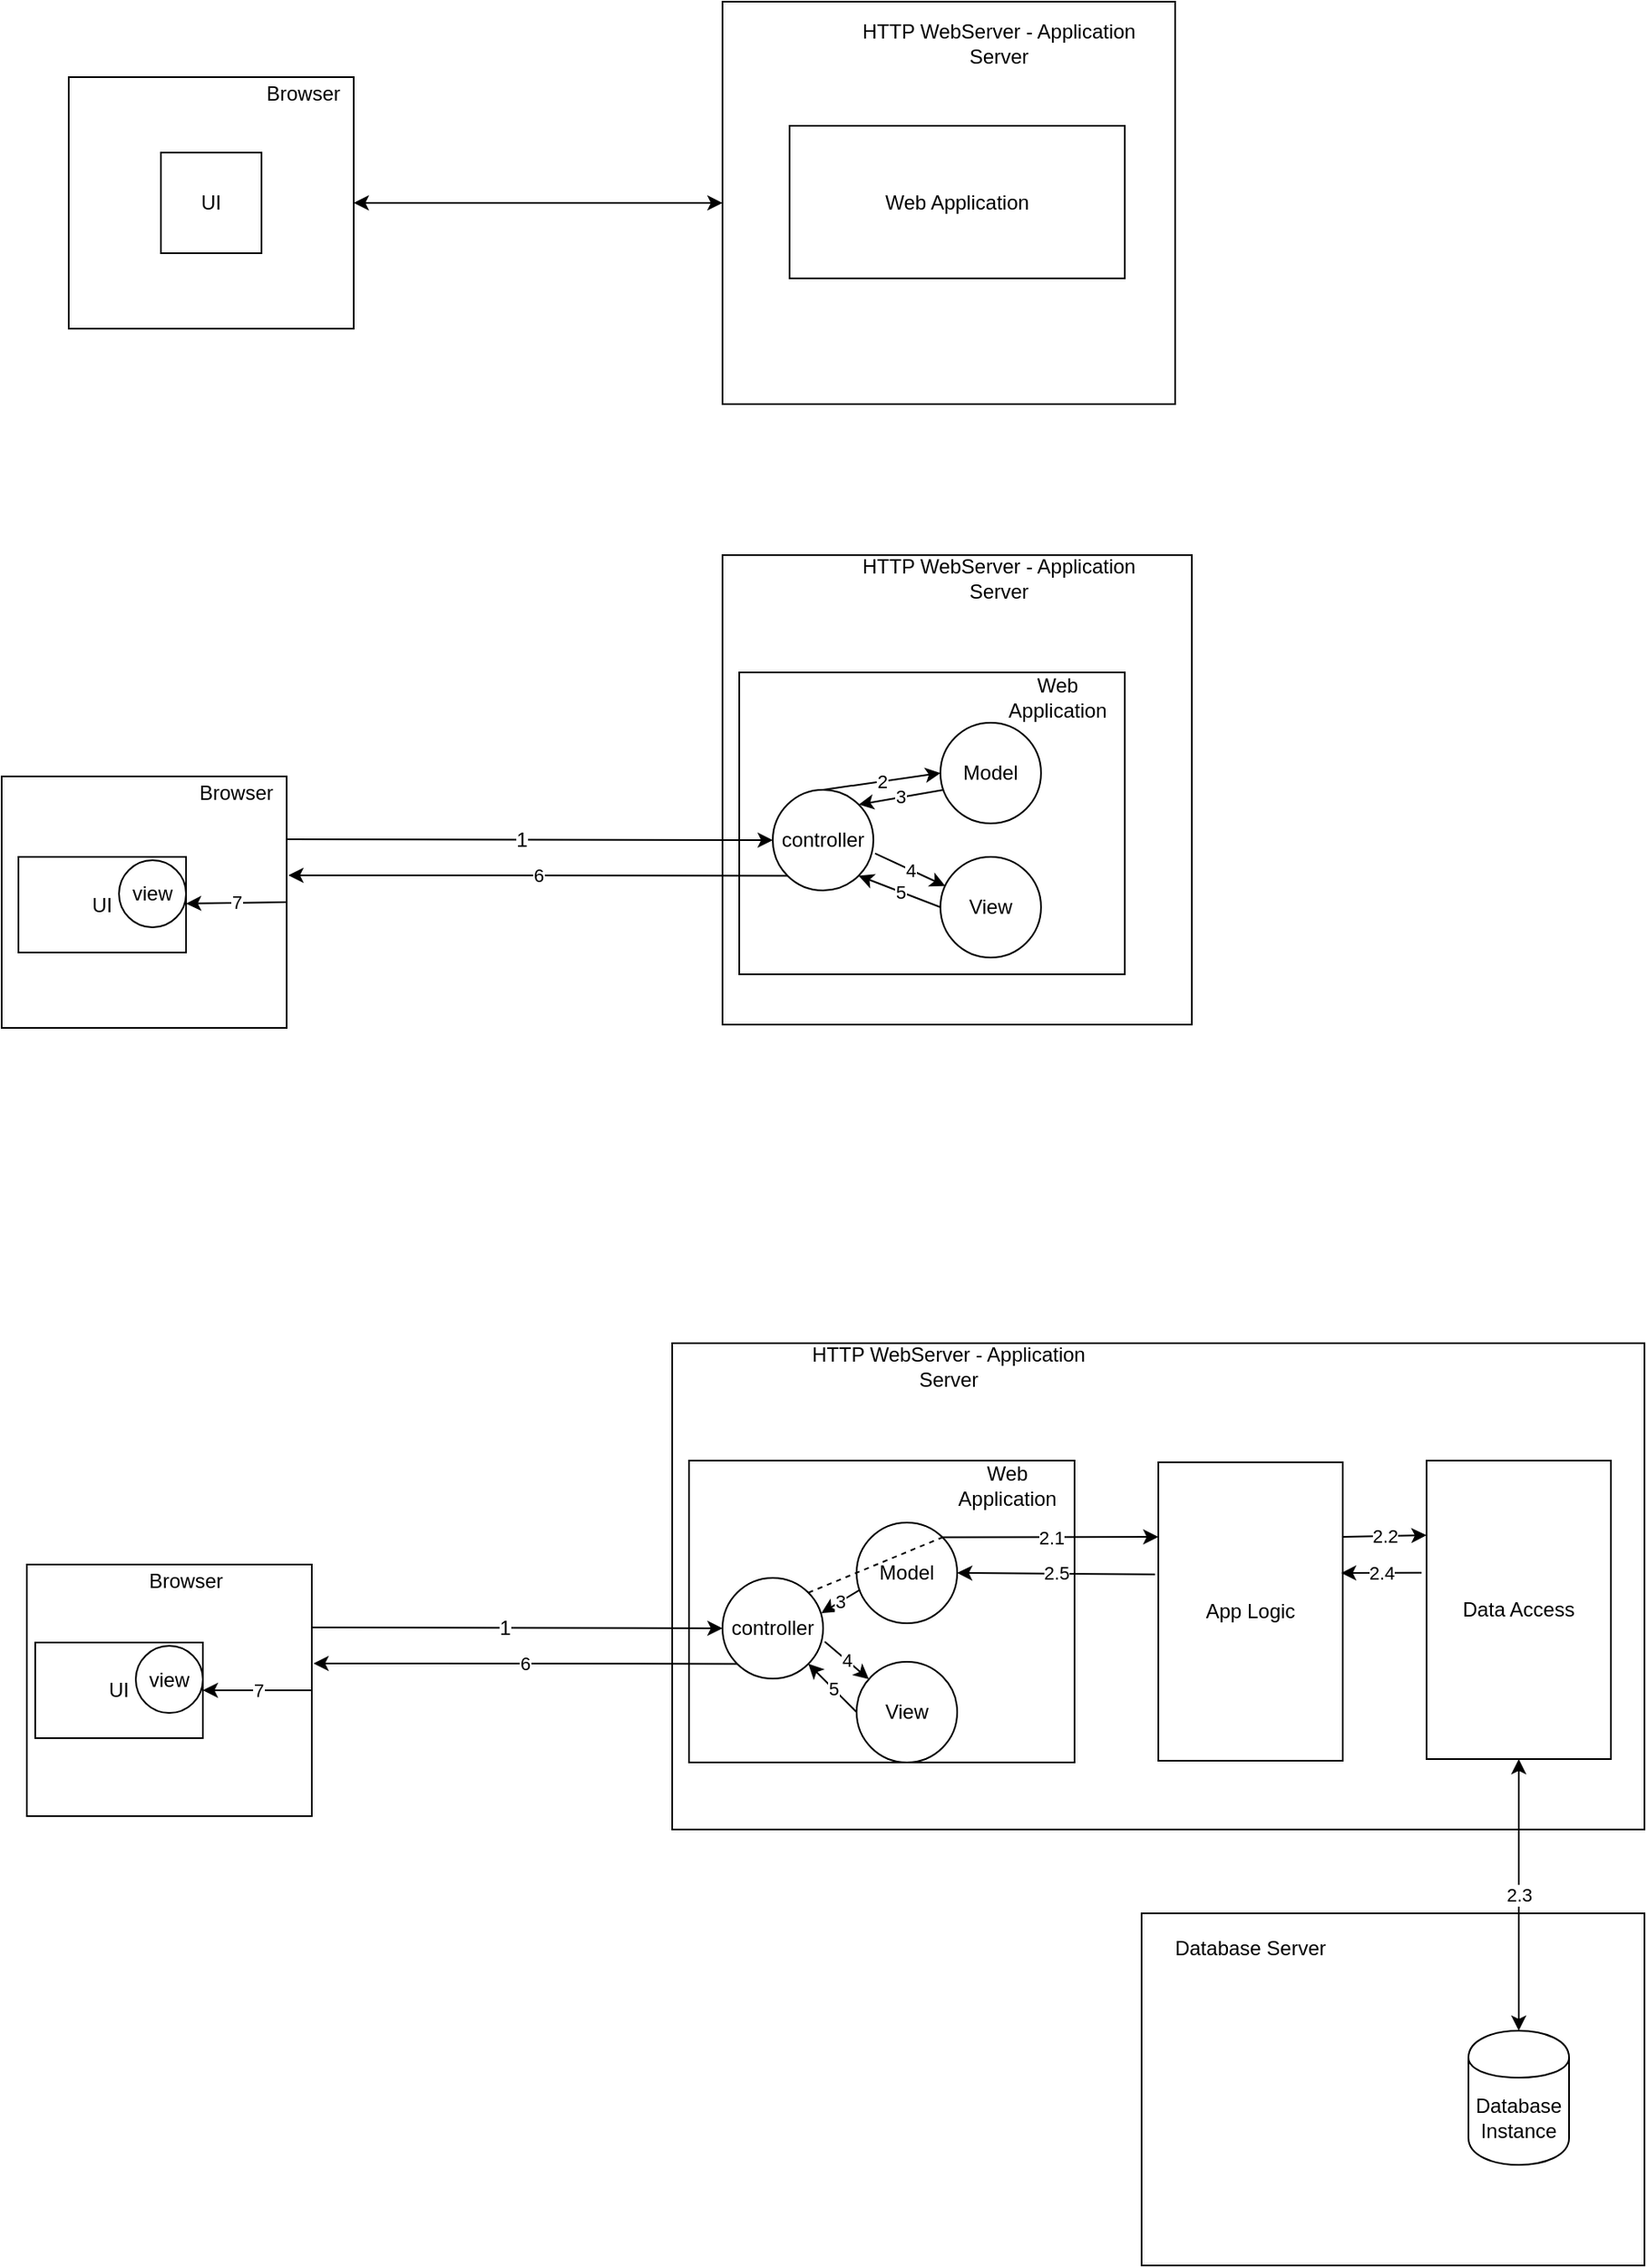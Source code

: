 <mxfile version="12.9.4" type="google"><diagram id="FLP3H8dj3HSq5nfmbxRg" name="Page-1"><mxGraphModel dx="1422" dy="794" grid="1" gridSize="10" guides="1" tooltips="1" connect="1" arrows="1" fold="1" page="1" pageScale="1" pageWidth="1169" pageHeight="827" math="0" shadow="0"><root><mxCell id="0"/><mxCell id="1" parent="0"/><mxCell id="6IHd3grHA6wcmA4_LkMx-3" value="" style="rounded=0;whiteSpace=wrap;html=1;" parent="1" vertex="1"><mxGeometry x="130" y="115" width="170" height="150" as="geometry"/></mxCell><mxCell id="6IHd3grHA6wcmA4_LkMx-1" value="UI" style="rounded=0;whiteSpace=wrap;html=1;" parent="1" vertex="1"><mxGeometry x="185" y="160" width="60" height="60" as="geometry"/></mxCell><mxCell id="6IHd3grHA6wcmA4_LkMx-2" value="" style="rounded=0;whiteSpace=wrap;html=1;" parent="1" vertex="1"><mxGeometry x="520" y="70" width="270" height="240" as="geometry"/></mxCell><mxCell id="6IHd3grHA6wcmA4_LkMx-4" value="Browser" style="text;html=1;strokeColor=none;fillColor=none;align=center;verticalAlign=middle;whiteSpace=wrap;rounded=0;" parent="1" vertex="1"><mxGeometry x="250" y="115" width="40" height="20" as="geometry"/></mxCell><mxCell id="6IHd3grHA6wcmA4_LkMx-5" value="Web Application" style="rounded=0;whiteSpace=wrap;html=1;" parent="1" vertex="1"><mxGeometry x="560" y="144" width="200" height="91" as="geometry"/></mxCell><mxCell id="6IHd3grHA6wcmA4_LkMx-6" value="HTTP WebServer - Application Server" style="text;html=1;strokeColor=none;fillColor=none;align=center;verticalAlign=middle;whiteSpace=wrap;rounded=0;" parent="1" vertex="1"><mxGeometry x="590" y="85" width="190" height="20" as="geometry"/></mxCell><mxCell id="6IHd3grHA6wcmA4_LkMx-7" value="" style="endArrow=classic;startArrow=classic;html=1;entryX=0;entryY=0.5;entryDx=0;entryDy=0;exitX=1;exitY=0.5;exitDx=0;exitDy=0;" parent="1" source="6IHd3grHA6wcmA4_LkMx-3" target="6IHd3grHA6wcmA4_LkMx-2" edge="1"><mxGeometry width="50" height="50" relative="1" as="geometry"><mxPoint x="300" y="385" as="sourcePoint"/><mxPoint x="350" y="335" as="targetPoint"/></mxGeometry></mxCell><mxCell id="6IHd3grHA6wcmA4_LkMx-8" value="" style="rounded=0;whiteSpace=wrap;html=1;" parent="1" vertex="1"><mxGeometry x="520" y="400" width="280" height="280" as="geometry"/></mxCell><mxCell id="6IHd3grHA6wcmA4_LkMx-9" value="HTTP WebServer - Application Server" style="text;html=1;strokeColor=none;fillColor=none;align=center;verticalAlign=middle;whiteSpace=wrap;rounded=0;" parent="1" vertex="1"><mxGeometry x="590" y="404" width="190" height="20" as="geometry"/></mxCell><mxCell id="6IHd3grHA6wcmA4_LkMx-10" value="" style="rounded=0;whiteSpace=wrap;html=1;" parent="1" vertex="1"><mxGeometry x="530" y="470" width="230" height="180" as="geometry"/></mxCell><mxCell id="6IHd3grHA6wcmA4_LkMx-11" value="Web Application" style="text;html=1;strokeColor=none;fillColor=none;align=center;verticalAlign=middle;whiteSpace=wrap;rounded=0;" parent="1" vertex="1"><mxGeometry x="700" y="470" width="40" height="30" as="geometry"/></mxCell><mxCell id="6IHd3grHA6wcmA4_LkMx-12" value="controller" style="ellipse;whiteSpace=wrap;html=1;aspect=fixed;" parent="1" vertex="1"><mxGeometry x="550" y="540" width="60" height="60" as="geometry"/></mxCell><mxCell id="6IHd3grHA6wcmA4_LkMx-13" value="Model" style="ellipse;whiteSpace=wrap;html=1;aspect=fixed;" parent="1" vertex="1"><mxGeometry x="650" y="500" width="60" height="60" as="geometry"/></mxCell><mxCell id="6IHd3grHA6wcmA4_LkMx-14" value="View" style="ellipse;whiteSpace=wrap;html=1;aspect=fixed;" parent="1" vertex="1"><mxGeometry x="650" y="580" width="60" height="60" as="geometry"/></mxCell><mxCell id="6IHd3grHA6wcmA4_LkMx-15" value="" style="rounded=0;whiteSpace=wrap;html=1;" parent="1" vertex="1"><mxGeometry x="90" y="532" width="170" height="150" as="geometry"/></mxCell><mxCell id="6IHd3grHA6wcmA4_LkMx-16" value="UI" style="rounded=0;whiteSpace=wrap;html=1;" parent="1" vertex="1"><mxGeometry x="100" y="580" width="100" height="57" as="geometry"/></mxCell><mxCell id="6IHd3grHA6wcmA4_LkMx-17" value="Browser" style="text;html=1;strokeColor=none;fillColor=none;align=center;verticalAlign=middle;whiteSpace=wrap;rounded=0;" parent="1" vertex="1"><mxGeometry x="210" y="532" width="40" height="20" as="geometry"/></mxCell><mxCell id="6IHd3grHA6wcmA4_LkMx-18" value="" style="endArrow=classic;html=1;exitX=1;exitY=0.25;exitDx=0;exitDy=0;entryX=0;entryY=0.5;entryDx=0;entryDy=0;" parent="1" source="6IHd3grHA6wcmA4_LkMx-15" target="6IHd3grHA6wcmA4_LkMx-12" edge="1"><mxGeometry width="50" height="50" relative="1" as="geometry"><mxPoint x="270" y="450" as="sourcePoint"/><mxPoint x="320" y="400" as="targetPoint"/></mxGeometry></mxCell><mxCell id="6IHd3grHA6wcmA4_LkMx-19" value="1" style="text;html=1;align=center;verticalAlign=middle;resizable=0;points=[];labelBackgroundColor=#ffffff;" parent="6IHd3grHA6wcmA4_LkMx-18" vertex="1" connectable="0"><mxGeometry x="0.117" y="1" relative="1" as="geometry"><mxPoint x="-22" y="1.22" as="offset"/></mxGeometry></mxCell><mxCell id="6IHd3grHA6wcmA4_LkMx-20" value="2" style="endArrow=classic;html=1;entryX=0;entryY=0.5;entryDx=0;entryDy=0;exitX=0.5;exitY=0;exitDx=0;exitDy=0;" parent="1" source="6IHd3grHA6wcmA4_LkMx-12" target="6IHd3grHA6wcmA4_LkMx-13" edge="1"><mxGeometry width="50" height="50" relative="1" as="geometry"><mxPoint x="410" y="530" as="sourcePoint"/><mxPoint x="460" y="480" as="targetPoint"/></mxGeometry></mxCell><mxCell id="6IHd3grHA6wcmA4_LkMx-21" value="3" style="endArrow=classic;html=1;exitX=0.033;exitY=0.667;exitDx=0;exitDy=0;entryX=1;entryY=0;entryDx=0;entryDy=0;exitPerimeter=0;" parent="1" source="6IHd3grHA6wcmA4_LkMx-13" target="6IHd3grHA6wcmA4_LkMx-12" edge="1"><mxGeometry width="50" height="50" relative="1" as="geometry"><mxPoint x="310" y="470" as="sourcePoint"/><mxPoint x="360" y="420" as="targetPoint"/></mxGeometry></mxCell><mxCell id="6IHd3grHA6wcmA4_LkMx-23" value="4" style="endArrow=classic;html=1;exitX=1.017;exitY=0.633;exitDx=0;exitDy=0;exitPerimeter=0;" parent="1" source="6IHd3grHA6wcmA4_LkMx-12" target="6IHd3grHA6wcmA4_LkMx-14" edge="1"><mxGeometry width="50" height="50" relative="1" as="geometry"><mxPoint x="630" y="790" as="sourcePoint"/><mxPoint x="680" y="740" as="targetPoint"/></mxGeometry></mxCell><mxCell id="6IHd3grHA6wcmA4_LkMx-24" value="5" style="endArrow=classic;html=1;exitX=0;exitY=0.5;exitDx=0;exitDy=0;entryX=1;entryY=1;entryDx=0;entryDy=0;" parent="1" source="6IHd3grHA6wcmA4_LkMx-14" target="6IHd3grHA6wcmA4_LkMx-12" edge="1"><mxGeometry width="50" height="50" relative="1" as="geometry"><mxPoint x="360" y="760" as="sourcePoint"/><mxPoint x="410" y="710" as="targetPoint"/></mxGeometry></mxCell><mxCell id="6IHd3grHA6wcmA4_LkMx-25" value="6" style="endArrow=classic;html=1;entryX=1.006;entryY=0.393;entryDx=0;entryDy=0;exitX=0;exitY=1;exitDx=0;exitDy=0;entryPerimeter=0;" parent="1" source="6IHd3grHA6wcmA4_LkMx-12" target="6IHd3grHA6wcmA4_LkMx-15" edge="1"><mxGeometry width="50" height="50" relative="1" as="geometry"><mxPoint x="410" y="800" as="sourcePoint"/><mxPoint x="460" y="750" as="targetPoint"/></mxGeometry></mxCell><mxCell id="6IHd3grHA6wcmA4_LkMx-26" value="7" style="endArrow=classic;html=1;exitX=1;exitY=0.5;exitDx=0;exitDy=0;" parent="1" source="6IHd3grHA6wcmA4_LkMx-15" target="6IHd3grHA6wcmA4_LkMx-16" edge="1"><mxGeometry width="50" height="50" relative="1" as="geometry"><mxPoint x="300" y="750" as="sourcePoint"/><mxPoint x="350" y="700" as="targetPoint"/></mxGeometry></mxCell><mxCell id="6IHd3grHA6wcmA4_LkMx-27" value="view" style="ellipse;whiteSpace=wrap;html=1;aspect=fixed;" parent="1" vertex="1"><mxGeometry x="160" y="582" width="40" height="40" as="geometry"/></mxCell><mxCell id="6IHd3grHA6wcmA4_LkMx-29" value="" style="rounded=0;whiteSpace=wrap;html=1;" parent="1" vertex="1"><mxGeometry x="490" y="870" width="580" height="290" as="geometry"/></mxCell><mxCell id="6IHd3grHA6wcmA4_LkMx-30" value="HTTP WebServer - Application Server" style="text;html=1;strokeColor=none;fillColor=none;align=center;verticalAlign=middle;whiteSpace=wrap;rounded=0;" parent="1" vertex="1"><mxGeometry x="560" y="874" width="190" height="20" as="geometry"/></mxCell><mxCell id="6IHd3grHA6wcmA4_LkMx-31" value="" style="rounded=0;whiteSpace=wrap;html=1;" parent="1" vertex="1"><mxGeometry x="500" y="940" width="230" height="180" as="geometry"/></mxCell><mxCell id="6IHd3grHA6wcmA4_LkMx-32" value="Web Application" style="text;html=1;strokeColor=none;fillColor=none;align=center;verticalAlign=middle;whiteSpace=wrap;rounded=0;" parent="1" vertex="1"><mxGeometry x="670" y="940" width="40" height="30" as="geometry"/></mxCell><mxCell id="6IHd3grHA6wcmA4_LkMx-33" value="controller" style="ellipse;whiteSpace=wrap;html=1;aspect=fixed;" parent="1" vertex="1"><mxGeometry x="520" y="1010" width="60" height="60" as="geometry"/></mxCell><mxCell id="6IHd3grHA6wcmA4_LkMx-34" value="Model" style="ellipse;whiteSpace=wrap;html=1;aspect=fixed;" parent="1" vertex="1"><mxGeometry x="600" y="977" width="60" height="60" as="geometry"/></mxCell><mxCell id="6IHd3grHA6wcmA4_LkMx-35" value="View" style="ellipse;whiteSpace=wrap;html=1;aspect=fixed;" parent="1" vertex="1"><mxGeometry x="600" y="1060" width="60" height="60" as="geometry"/></mxCell><mxCell id="6IHd3grHA6wcmA4_LkMx-36" value="" style="rounded=0;whiteSpace=wrap;html=1;" parent="1" vertex="1"><mxGeometry x="105" y="1002" width="170" height="150" as="geometry"/></mxCell><mxCell id="6IHd3grHA6wcmA4_LkMx-37" value="UI" style="rounded=0;whiteSpace=wrap;html=1;" parent="1" vertex="1"><mxGeometry x="110" y="1048.5" width="100" height="57" as="geometry"/></mxCell><mxCell id="6IHd3grHA6wcmA4_LkMx-38" value="Browser" style="text;html=1;strokeColor=none;fillColor=none;align=center;verticalAlign=middle;whiteSpace=wrap;rounded=0;" parent="1" vertex="1"><mxGeometry x="180" y="1002" width="40" height="20" as="geometry"/></mxCell><mxCell id="6IHd3grHA6wcmA4_LkMx-39" value="" style="endArrow=classic;html=1;exitX=1;exitY=0.25;exitDx=0;exitDy=0;entryX=0;entryY=0.5;entryDx=0;entryDy=0;" parent="1" source="6IHd3grHA6wcmA4_LkMx-36" target="6IHd3grHA6wcmA4_LkMx-33" edge="1"><mxGeometry width="50" height="50" relative="1" as="geometry"><mxPoint x="240" y="920" as="sourcePoint"/><mxPoint x="290" y="870" as="targetPoint"/></mxGeometry></mxCell><mxCell id="6IHd3grHA6wcmA4_LkMx-40" value="1" style="text;html=1;align=center;verticalAlign=middle;resizable=0;points=[];labelBackgroundColor=#ffffff;" parent="6IHd3grHA6wcmA4_LkMx-39" vertex="1" connectable="0"><mxGeometry x="0.117" y="1" relative="1" as="geometry"><mxPoint x="-22" y="1.22" as="offset"/></mxGeometry></mxCell><mxCell id="6IHd3grHA6wcmA4_LkMx-41" value="2.1" style="endArrow=classic;html=1;entryX=0;entryY=0.25;entryDx=0;entryDy=0;exitX=1;exitY=0;exitDx=0;exitDy=0;" parent="1" source="6IHd3grHA6wcmA4_LkMx-34" target="6IHd3grHA6wcmA4_LkMx-48" edge="1"><mxGeometry width="50" height="50" relative="1" as="geometry"><mxPoint x="680" y="1190" as="sourcePoint"/><mxPoint x="430" y="950" as="targetPoint"/></mxGeometry></mxCell><mxCell id="6IHd3grHA6wcmA4_LkMx-42" value="3" style="endArrow=classic;html=1;exitX=0.033;exitY=0.667;exitDx=0;exitDy=0;entryX=0.983;entryY=0.35;entryDx=0;entryDy=0;exitPerimeter=0;entryPerimeter=0;" parent="1" source="6IHd3grHA6wcmA4_LkMx-34" target="6IHd3grHA6wcmA4_LkMx-33" edge="1"><mxGeometry width="50" height="50" relative="1" as="geometry"><mxPoint x="280" y="940" as="sourcePoint"/><mxPoint x="330" y="890" as="targetPoint"/></mxGeometry></mxCell><mxCell id="6IHd3grHA6wcmA4_LkMx-43" value="4" style="endArrow=classic;html=1;exitX=1.017;exitY=0.633;exitDx=0;exitDy=0;exitPerimeter=0;" parent="1" source="6IHd3grHA6wcmA4_LkMx-33" target="6IHd3grHA6wcmA4_LkMx-35" edge="1"><mxGeometry width="50" height="50" relative="1" as="geometry"><mxPoint x="600" y="1260" as="sourcePoint"/><mxPoint x="650" y="1210" as="targetPoint"/></mxGeometry></mxCell><mxCell id="6IHd3grHA6wcmA4_LkMx-44" value="5" style="endArrow=classic;html=1;exitX=0;exitY=0.5;exitDx=0;exitDy=0;entryX=1;entryY=1;entryDx=0;entryDy=0;" parent="1" source="6IHd3grHA6wcmA4_LkMx-35" target="6IHd3grHA6wcmA4_LkMx-33" edge="1"><mxGeometry width="50" height="50" relative="1" as="geometry"><mxPoint x="330" y="1230" as="sourcePoint"/><mxPoint x="380" y="1180" as="targetPoint"/></mxGeometry></mxCell><mxCell id="6IHd3grHA6wcmA4_LkMx-45" value="6" style="endArrow=classic;html=1;entryX=1.006;entryY=0.393;entryDx=0;entryDy=0;exitX=0;exitY=1;exitDx=0;exitDy=0;entryPerimeter=0;" parent="1" source="6IHd3grHA6wcmA4_LkMx-33" target="6IHd3grHA6wcmA4_LkMx-36" edge="1"><mxGeometry width="50" height="50" relative="1" as="geometry"><mxPoint x="380" y="1270" as="sourcePoint"/><mxPoint x="430" y="1220" as="targetPoint"/></mxGeometry></mxCell><mxCell id="6IHd3grHA6wcmA4_LkMx-46" value="7" style="endArrow=classic;html=1;exitX=1;exitY=0.5;exitDx=0;exitDy=0;" parent="1" source="6IHd3grHA6wcmA4_LkMx-36" target="6IHd3grHA6wcmA4_LkMx-37" edge="1"><mxGeometry width="50" height="50" relative="1" as="geometry"><mxPoint x="270" y="1220" as="sourcePoint"/><mxPoint x="320" y="1170" as="targetPoint"/></mxGeometry></mxCell><mxCell id="6IHd3grHA6wcmA4_LkMx-47" value="view" style="ellipse;whiteSpace=wrap;html=1;aspect=fixed;" parent="1" vertex="1"><mxGeometry x="170" y="1050.5" width="40" height="40" as="geometry"/></mxCell><mxCell id="6IHd3grHA6wcmA4_LkMx-48" value="App Logic" style="rounded=0;whiteSpace=wrap;html=1;" parent="1" vertex="1"><mxGeometry x="780" y="941" width="110" height="178" as="geometry"/></mxCell><mxCell id="6IHd3grHA6wcmA4_LkMx-49" value="Data Access" style="rounded=0;whiteSpace=wrap;html=1;" parent="1" vertex="1"><mxGeometry x="940" y="940" width="110" height="178" as="geometry"/></mxCell><mxCell id="6IHd3grHA6wcmA4_LkMx-50" value="" style="rounded=0;whiteSpace=wrap;html=1;" parent="1" vertex="1"><mxGeometry x="770" y="1210" width="300" height="210" as="geometry"/></mxCell><mxCell id="6IHd3grHA6wcmA4_LkMx-51" value="Database Server" style="text;html=1;strokeColor=none;fillColor=none;align=center;verticalAlign=middle;whiteSpace=wrap;rounded=0;" parent="1" vertex="1"><mxGeometry x="775" y="1221" width="120" height="20" as="geometry"/></mxCell><mxCell id="6IHd3grHA6wcmA4_LkMx-52" value="Database Instance" style="shape=cylinder;whiteSpace=wrap;html=1;boundedLbl=1;backgroundOutline=1;" parent="1" vertex="1"><mxGeometry x="965" y="1280" width="60" height="80" as="geometry"/></mxCell><mxCell id="6IHd3grHA6wcmA4_LkMx-56" value="2.2" style="endArrow=classic;html=1;entryX=0;entryY=0.25;entryDx=0;entryDy=0;exitX=1;exitY=0.25;exitDx=0;exitDy=0;" parent="1" source="6IHd3grHA6wcmA4_LkMx-48" target="6IHd3grHA6wcmA4_LkMx-49" edge="1"><mxGeometry width="50" height="50" relative="1" as="geometry"><mxPoint x="661.213" y="995.787" as="sourcePoint"/><mxPoint x="790" y="995.5" as="targetPoint"/></mxGeometry></mxCell><mxCell id="6IHd3grHA6wcmA4_LkMx-57" value="2.3" style="endArrow=classic;startArrow=classic;html=1;entryX=0.5;entryY=1;entryDx=0;entryDy=0;" parent="1" source="6IHd3grHA6wcmA4_LkMx-52" target="6IHd3grHA6wcmA4_LkMx-49" edge="1"><mxGeometry width="50" height="50" relative="1" as="geometry"><mxPoint x="1010" y="1190" as="sourcePoint"/><mxPoint x="1060" y="1140" as="targetPoint"/></mxGeometry></mxCell><mxCell id="6IHd3grHA6wcmA4_LkMx-58" value="2.4" style="endArrow=classic;html=1;entryX=0.991;entryY=0.371;entryDx=0;entryDy=0;exitX=-0.027;exitY=0.376;exitDx=0;exitDy=0;entryPerimeter=0;exitPerimeter=0;" parent="1" source="6IHd3grHA6wcmA4_LkMx-49" target="6IHd3grHA6wcmA4_LkMx-48" edge="1"><mxGeometry width="50" height="50" relative="1" as="geometry"><mxPoint x="460" y="1320" as="sourcePoint"/><mxPoint x="510" y="1270" as="targetPoint"/></mxGeometry></mxCell><mxCell id="6IHd3grHA6wcmA4_LkMx-59" value="2.5" style="endArrow=classic;html=1;entryX=1;entryY=0.5;entryDx=0;entryDy=0;exitX=-0.018;exitY=0.376;exitDx=0;exitDy=0;exitPerimeter=0;" parent="1" source="6IHd3grHA6wcmA4_LkMx-48" target="6IHd3grHA6wcmA4_LkMx-34" edge="1"><mxGeometry width="50" height="50" relative="1" as="geometry"><mxPoint x="430" y="1330" as="sourcePoint"/><mxPoint x="480" y="1280" as="targetPoint"/></mxGeometry></mxCell><mxCell id="6IHd3grHA6wcmA4_LkMx-61" value="" style="endArrow=none;dashed=1;html=1;entryX=1;entryY=0;entryDx=0;entryDy=0;exitX=1;exitY=0;exitDx=0;exitDy=0;" parent="1" source="6IHd3grHA6wcmA4_LkMx-33" target="6IHd3grHA6wcmA4_LkMx-34" edge="1"><mxGeometry width="50" height="50" relative="1" as="geometry"><mxPoint x="360" y="1190" as="sourcePoint"/><mxPoint x="410" y="1140" as="targetPoint"/></mxGeometry></mxCell></root></mxGraphModel></diagram></mxfile>